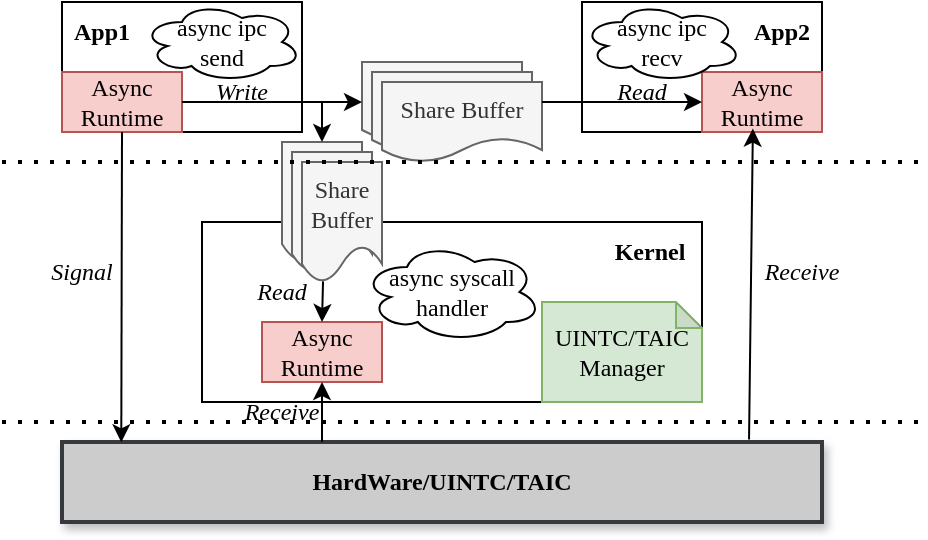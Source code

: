 <mxfile version="26.2.12">
  <diagram name="第 1 页" id="mocOXXEFxY4JyxFzIPBa">
    <mxGraphModel dx="1393" dy="-2764" grid="1" gridSize="10" guides="1" tooltips="1" connect="1" arrows="1" fold="1" page="1" pageScale="1" pageWidth="827" pageHeight="1169" math="0" shadow="0">
      <root>
        <mxCell id="0" />
        <mxCell id="1" parent="0" />
        <mxCell id="3ARI3hYmJ6xzQYC1-RuT-62" value="" style="rounded=0;whiteSpace=wrap;html=1;" parent="1" vertex="1">
          <mxGeometry x="190" y="4020" width="250" height="90" as="geometry" />
        </mxCell>
        <mxCell id="3ARI3hYmJ6xzQYC1-RuT-60" value="" style="rounded=0;whiteSpace=wrap;html=1;" parent="1" vertex="1">
          <mxGeometry x="380" y="3910" width="120" height="65" as="geometry" />
        </mxCell>
        <mxCell id="3ARI3hYmJ6xzQYC1-RuT-56" value="" style="rounded=0;whiteSpace=wrap;html=1;" parent="1" vertex="1">
          <mxGeometry x="120" y="3910" width="120" height="65" as="geometry" />
        </mxCell>
        <mxCell id="3ARI3hYmJ6xzQYC1-RuT-23" value="" style="shape=document;whiteSpace=wrap;html=1;boundedLbl=1;fillColor=#f5f5f5;fontColor=#333333;strokeColor=#666666;" parent="1" vertex="1">
          <mxGeometry x="270.0" y="3940" width="80" height="40" as="geometry" />
        </mxCell>
        <mxCell id="3ARI3hYmJ6xzQYC1-RuT-26" value="" style="shape=document;whiteSpace=wrap;html=1;boundedLbl=1;fillColor=#f5f5f5;fontColor=#333333;strokeColor=#666666;" parent="1" vertex="1">
          <mxGeometry x="275.0" y="3945" width="80" height="40" as="geometry" />
        </mxCell>
        <mxCell id="3ARI3hYmJ6xzQYC1-RuT-27" value="&lt;font face=&quot;Times New Roman&quot;&gt;Share Buffer&lt;/font&gt;" style="shape=document;whiteSpace=wrap;html=1;boundedLbl=1;fillColor=#f5f5f5;fontColor=#333333;strokeColor=#666666;" parent="1" vertex="1">
          <mxGeometry x="280.0" y="3950" width="80" height="40" as="geometry" />
        </mxCell>
        <mxCell id="3ARI3hYmJ6xzQYC1-RuT-32" value="&lt;font face=&quot;Times New Roman&quot;&gt;Async Runtime&lt;/font&gt;" style="rounded=0;whiteSpace=wrap;html=1;fillColor=#f8cecc;strokeColor=#b85450;" parent="1" vertex="1">
          <mxGeometry x="120.0" y="3945" width="60" height="30" as="geometry" />
        </mxCell>
        <mxCell id="3ARI3hYmJ6xzQYC1-RuT-33" value="&lt;font face=&quot;Times New Roman&quot;&gt;Async Runtime&lt;/font&gt;" style="rounded=0;whiteSpace=wrap;html=1;fillColor=#f8cecc;strokeColor=#b85450;" parent="1" vertex="1">
          <mxGeometry x="220.0" y="4070" width="60" height="30" as="geometry" />
        </mxCell>
        <mxCell id="3ARI3hYmJ6xzQYC1-RuT-34" value="&lt;font face=&quot;Times New Roman&quot;&gt;Async Runtime&lt;/font&gt;" style="rounded=0;whiteSpace=wrap;html=1;fillColor=#f8cecc;strokeColor=#b85450;" parent="1" vertex="1">
          <mxGeometry x="440" y="3945" width="60" height="30" as="geometry" />
        </mxCell>
        <mxCell id="3ARI3hYmJ6xzQYC1-RuT-35" value="" style="endArrow=classic;html=1;rounded=0;exitX=1;exitY=0.5;exitDx=0;exitDy=0;entryX=0;entryY=0.5;entryDx=0;entryDy=0;" parent="1" source="3ARI3hYmJ6xzQYC1-RuT-32" target="3ARI3hYmJ6xzQYC1-RuT-23" edge="1">
          <mxGeometry width="50" height="50" relative="1" as="geometry">
            <mxPoint x="30" y="4120" as="sourcePoint" />
            <mxPoint x="80" y="4070" as="targetPoint" />
          </mxGeometry>
        </mxCell>
        <mxCell id="3ARI3hYmJ6xzQYC1-RuT-36" value="" style="shape=document;whiteSpace=wrap;html=1;boundedLbl=1;fillColor=#f5f5f5;fontColor=#333333;strokeColor=#666666;" parent="1" vertex="1">
          <mxGeometry x="230" y="3980" width="40" height="60" as="geometry" />
        </mxCell>
        <mxCell id="3ARI3hYmJ6xzQYC1-RuT-39" value="" style="shape=document;whiteSpace=wrap;html=1;boundedLbl=1;fillColor=#f5f5f5;fontColor=#333333;strokeColor=#666666;" parent="1" vertex="1">
          <mxGeometry x="235" y="3985" width="40" height="60" as="geometry" />
        </mxCell>
        <mxCell id="3ARI3hYmJ6xzQYC1-RuT-40" value="&lt;font face=&quot;Times New Roman&quot;&gt;Share&lt;/font&gt;&lt;div&gt;&lt;font face=&quot;Times New Roman&quot;&gt;Buffer&lt;/font&gt;&lt;/div&gt;" style="shape=document;whiteSpace=wrap;html=1;boundedLbl=1;fillColor=#f5f5f5;fontColor=#333333;strokeColor=#666666;" parent="1" vertex="1">
          <mxGeometry x="240" y="3990" width="40" height="60" as="geometry" />
        </mxCell>
        <mxCell id="3ARI3hYmJ6xzQYC1-RuT-44" value="&lt;font face=&quot;Times New Roman&quot;&gt;&lt;i&gt;Write&lt;/i&gt;&lt;/font&gt;" style="text;html=1;align=center;verticalAlign=middle;whiteSpace=wrap;rounded=0;" parent="1" vertex="1">
          <mxGeometry x="180" y="3940" width="60" height="30" as="geometry" />
        </mxCell>
        <mxCell id="3ARI3hYmJ6xzQYC1-RuT-45" value="" style="endArrow=classic;html=1;rounded=0;exitX=0.167;exitY=0.667;exitDx=0;exitDy=0;exitPerimeter=0;entryX=0.5;entryY=0;entryDx=0;entryDy=0;" parent="1" source="3ARI3hYmJ6xzQYC1-RuT-44" target="3ARI3hYmJ6xzQYC1-RuT-36" edge="1">
          <mxGeometry width="50" height="50" relative="1" as="geometry">
            <mxPoint x="40" y="4140" as="sourcePoint" />
            <mxPoint x="90" y="4090" as="targetPoint" />
            <Array as="points">
              <mxPoint x="250" y="3960" />
            </Array>
          </mxGeometry>
        </mxCell>
        <mxCell id="3ARI3hYmJ6xzQYC1-RuT-46" value="" style="endArrow=classic;html=1;rounded=0;exitX=1;exitY=0.25;exitDx=0;exitDy=0;entryX=0;entryY=0.5;entryDx=0;entryDy=0;" parent="1" source="3ARI3hYmJ6xzQYC1-RuT-27" target="3ARI3hYmJ6xzQYC1-RuT-34" edge="1">
          <mxGeometry width="50" height="50" relative="1" as="geometry">
            <mxPoint x="480" y="4040" as="sourcePoint" />
            <mxPoint x="530" y="3990" as="targetPoint" />
          </mxGeometry>
        </mxCell>
        <mxCell id="3ARI3hYmJ6xzQYC1-RuT-47" value="&lt;font face=&quot;Times New Roman&quot;&gt;&lt;i&gt;Read&lt;/i&gt;&lt;/font&gt;" style="text;html=1;align=center;verticalAlign=middle;whiteSpace=wrap;rounded=0;" parent="1" vertex="1">
          <mxGeometry x="380.0" y="3940" width="60" height="30" as="geometry" />
        </mxCell>
        <mxCell id="3ARI3hYmJ6xzQYC1-RuT-48" value="" style="endArrow=classic;html=1;rounded=0;entryX=0.5;entryY=0;entryDx=0;entryDy=0;exitX=0.263;exitY=0.995;exitDx=0;exitDy=0;exitPerimeter=0;" parent="1" source="3ARI3hYmJ6xzQYC1-RuT-40" target="3ARI3hYmJ6xzQYC1-RuT-33" edge="1">
          <mxGeometry width="50" height="50" relative="1" as="geometry">
            <mxPoint x="252" y="4047" as="sourcePoint" />
            <mxPoint x="90" y="4110" as="targetPoint" />
          </mxGeometry>
        </mxCell>
        <mxCell id="3ARI3hYmJ6xzQYC1-RuT-49" value="&lt;font face=&quot;Times New Roman&quot;&gt;&lt;i&gt;Read&lt;/i&gt;&lt;/font&gt;" style="text;html=1;align=center;verticalAlign=middle;whiteSpace=wrap;rounded=0;" parent="1" vertex="1">
          <mxGeometry x="200.0" y="4040" width="60" height="30" as="geometry" />
        </mxCell>
        <mxCell id="3ARI3hYmJ6xzQYC1-RuT-50" value="&lt;b&gt;&lt;font face=&quot;Times New Roman&quot;&gt;HardWare/UINTC/TAIC&lt;/font&gt;&lt;/b&gt;" style="rounded=0;whiteSpace=wrap;html=1;fillColor=#CCCCCC;strokeColor=#36393d;strokeWidth=2;container=0;shadow=1;" parent="1" vertex="1">
          <mxGeometry x="120" y="4130" width="380" height="40" as="geometry" />
        </mxCell>
        <mxCell id="3ARI3hYmJ6xzQYC1-RuT-51" value="" style="endArrow=classic;html=1;rounded=0;exitX=0.5;exitY=1;exitDx=0;exitDy=0;entryX=0.078;entryY=0.004;entryDx=0;entryDy=0;entryPerimeter=0;" parent="1" source="3ARI3hYmJ6xzQYC1-RuT-32" target="3ARI3hYmJ6xzQYC1-RuT-50" edge="1">
          <mxGeometry width="50" height="50" relative="1" as="geometry">
            <mxPoint x="80" y="4080" as="sourcePoint" />
            <mxPoint x="160" y="4130" as="targetPoint" />
          </mxGeometry>
        </mxCell>
        <mxCell id="3ARI3hYmJ6xzQYC1-RuT-52" value="&lt;font face=&quot;Times New Roman&quot;&gt;&lt;i&gt;Signal&lt;/i&gt;&lt;/font&gt;" style="text;html=1;align=center;verticalAlign=middle;whiteSpace=wrap;rounded=0;" parent="1" vertex="1">
          <mxGeometry x="100" y="4030" width="60" height="30" as="geometry" />
        </mxCell>
        <mxCell id="3ARI3hYmJ6xzQYC1-RuT-54" value="" style="endArrow=classic;html=1;rounded=0;entryX=0.424;entryY=0.943;entryDx=0;entryDy=0;exitX=0.904;exitY=-0.03;exitDx=0;exitDy=0;exitPerimeter=0;entryPerimeter=0;" parent="1" source="3ARI3hYmJ6xzQYC1-RuT-50" target="3ARI3hYmJ6xzQYC1-RuT-34" edge="1">
          <mxGeometry width="50" height="50" relative="1" as="geometry">
            <mxPoint x="450" y="4110" as="sourcePoint" />
            <mxPoint x="440" y="4000" as="targetPoint" />
          </mxGeometry>
        </mxCell>
        <mxCell id="3ARI3hYmJ6xzQYC1-RuT-55" value="&lt;font face=&quot;Times New Roman&quot;&gt;&lt;i&gt;Receive&lt;/i&gt;&lt;/font&gt;" style="text;html=1;align=center;verticalAlign=middle;whiteSpace=wrap;rounded=0;" parent="1" vertex="1">
          <mxGeometry x="460" y="4030" width="60" height="30" as="geometry" />
        </mxCell>
        <mxCell id="3ARI3hYmJ6xzQYC1-RuT-59" value="&lt;font face=&quot;Times New Roman&quot;&gt;async ipc&lt;/font&gt;&lt;div&gt;&lt;font face=&quot;Times New Roman&quot;&gt;send&lt;/font&gt;&lt;/div&gt;" style="ellipse;shape=cloud;whiteSpace=wrap;html=1;" parent="1" vertex="1">
          <mxGeometry x="160" y="3910" width="80" height="40" as="geometry" />
        </mxCell>
        <mxCell id="3ARI3hYmJ6xzQYC1-RuT-61" value="&lt;font face=&quot;Times New Roman&quot;&gt;async ipc&lt;/font&gt;&lt;div&gt;&lt;font face=&quot;Times New Roman&quot;&gt;recv&lt;/font&gt;&lt;/div&gt;" style="ellipse;shape=cloud;whiteSpace=wrap;html=1;" parent="1" vertex="1">
          <mxGeometry x="380" y="3910" width="80" height="40" as="geometry" />
        </mxCell>
        <mxCell id="3ARI3hYmJ6xzQYC1-RuT-63" value="&lt;font face=&quot;Times New Roman&quot;&gt;async syscall&lt;/font&gt;&lt;div&gt;&lt;font face=&quot;Times New Roman&quot;&gt;handler&lt;/font&gt;&lt;/div&gt;" style="ellipse;shape=cloud;whiteSpace=wrap;html=1;" parent="1" vertex="1">
          <mxGeometry x="270" y="4030" width="90" height="50" as="geometry" />
        </mxCell>
        <mxCell id="3ARI3hYmJ6xzQYC1-RuT-64" value="" style="endArrow=classic;html=1;rounded=0;entryX=0.5;entryY=1;entryDx=0;entryDy=0;" parent="1" target="3ARI3hYmJ6xzQYC1-RuT-33" edge="1">
          <mxGeometry width="50" height="50" relative="1" as="geometry">
            <mxPoint x="250" y="4130" as="sourcePoint" />
            <mxPoint x="190" y="4210" as="targetPoint" />
          </mxGeometry>
        </mxCell>
        <mxCell id="3ARI3hYmJ6xzQYC1-RuT-65" value="&lt;font face=&quot;Times New Roman&quot;&gt;&lt;i&gt;Receive&lt;/i&gt;&lt;/font&gt;" style="text;html=1;align=center;verticalAlign=middle;whiteSpace=wrap;rounded=0;" parent="1" vertex="1">
          <mxGeometry x="200" y="4100" width="60" height="30" as="geometry" />
        </mxCell>
        <mxCell id="3ARI3hYmJ6xzQYC1-RuT-67" value="&lt;span style=&quot;font-family: &amp;quot;Times New Roman&amp;quot;;&quot;&gt;UINTC/TAIC&lt;/span&gt;&lt;div&gt;&lt;span style=&quot;font-family: &amp;quot;Times New Roman&amp;quot;;&quot;&gt;Manager&lt;/span&gt;&lt;/div&gt;" style="shape=note;whiteSpace=wrap;html=1;backgroundOutline=1;darkOpacity=0.05;size=13;fillColor=#d5e8d4;strokeColor=#82b366;" parent="1" vertex="1">
          <mxGeometry x="360" y="4060" width="80" height="50" as="geometry" />
        </mxCell>
        <mxCell id="3ARI3hYmJ6xzQYC1-RuT-70" value="&lt;font face=&quot;Times New Roman&quot;&gt;&lt;b&gt;Kernel&lt;/b&gt;&lt;/font&gt;" style="text;html=1;align=center;verticalAlign=middle;whiteSpace=wrap;rounded=0;" parent="1" vertex="1">
          <mxGeometry x="384" y="4020" width="60" height="30" as="geometry" />
        </mxCell>
        <mxCell id="3ARI3hYmJ6xzQYC1-RuT-71" value="&lt;font face=&quot;Times New Roman&quot;&gt;&lt;b&gt;App1&lt;/b&gt;&lt;/font&gt;" style="text;html=1;align=center;verticalAlign=middle;whiteSpace=wrap;rounded=0;" parent="1" vertex="1">
          <mxGeometry x="110" y="3910" width="60" height="30" as="geometry" />
        </mxCell>
        <mxCell id="3ARI3hYmJ6xzQYC1-RuT-72" value="&lt;font face=&quot;Times New Roman&quot;&gt;&lt;b&gt;App2&lt;/b&gt;&lt;/font&gt;" style="text;html=1;align=center;verticalAlign=middle;whiteSpace=wrap;rounded=0;" parent="1" vertex="1">
          <mxGeometry x="450" y="3910" width="60" height="30" as="geometry" />
        </mxCell>
        <mxCell id="NNfNg7bFJPt3ZJ244ExZ-1" value="" style="endArrow=none;dashed=1;html=1;dashPattern=1 3;strokeWidth=2;rounded=0;" edge="1" parent="1">
          <mxGeometry width="50" height="50" relative="1" as="geometry">
            <mxPoint x="90" y="3990" as="sourcePoint" />
            <mxPoint x="550" y="3990" as="targetPoint" />
          </mxGeometry>
        </mxCell>
        <mxCell id="NNfNg7bFJPt3ZJ244ExZ-3" value="" style="endArrow=none;dashed=1;html=1;dashPattern=1 3;strokeWidth=2;rounded=0;" edge="1" parent="1">
          <mxGeometry width="50" height="50" relative="1" as="geometry">
            <mxPoint x="90" y="4120" as="sourcePoint" />
            <mxPoint x="550" y="4120" as="targetPoint" />
          </mxGeometry>
        </mxCell>
      </root>
    </mxGraphModel>
  </diagram>
</mxfile>

